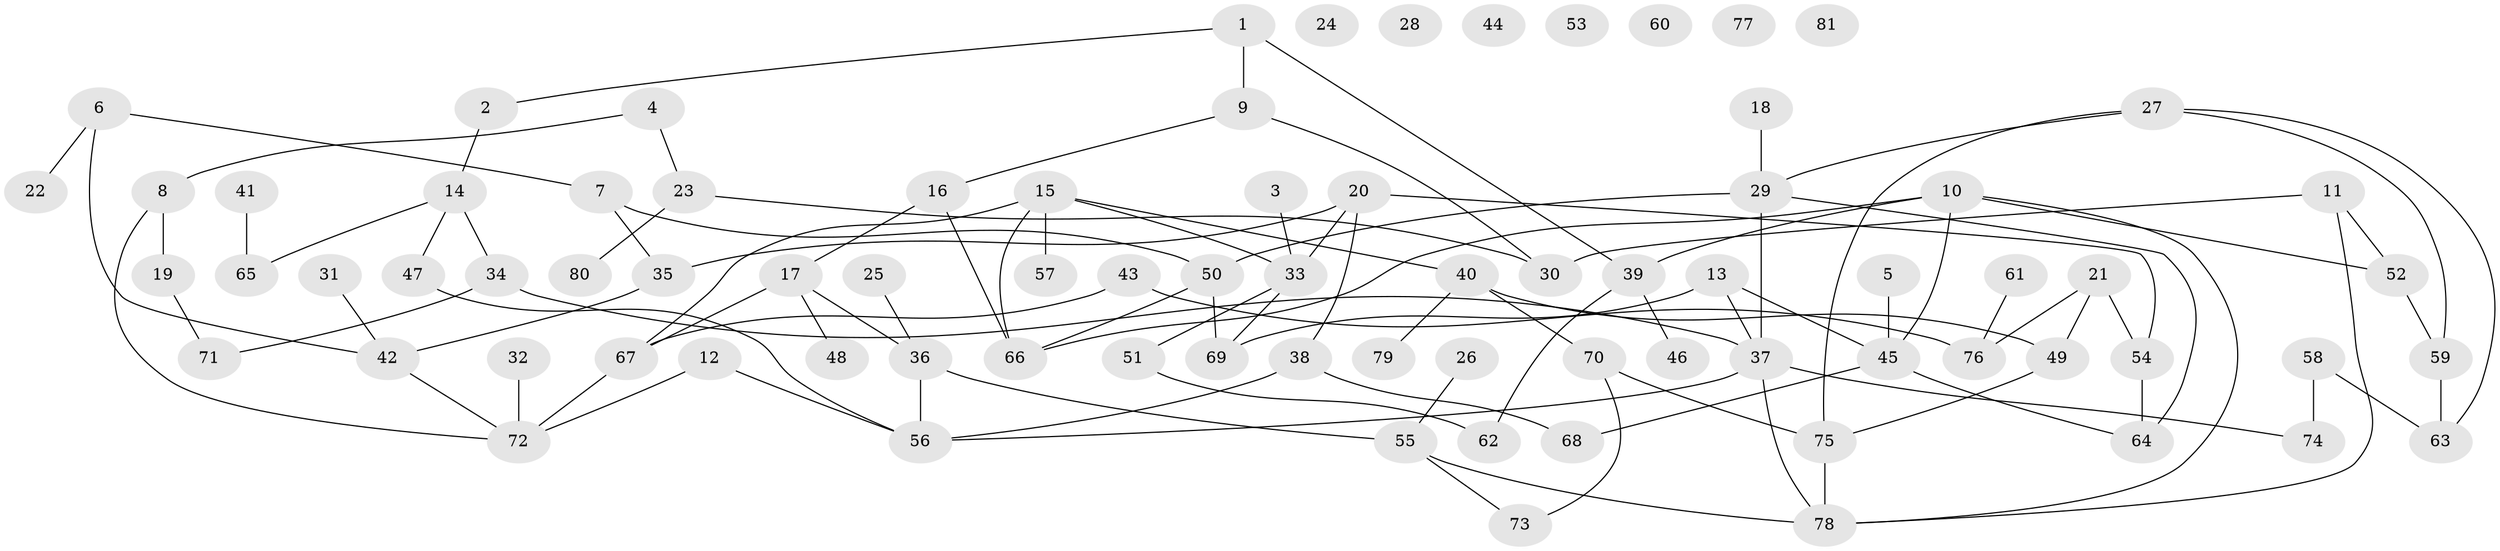 // coarse degree distribution, {3: 0.18181818181818182, 4: 0.12727272727272726, 2: 0.14545454545454545, 1: 0.2, 7: 0.10909090909090909, 6: 0.01818181818181818, 5: 0.09090909090909091, 0: 0.12727272727272726}
// Generated by graph-tools (version 1.1) at 2025/23/03/03/25 07:23:24]
// undirected, 81 vertices, 105 edges
graph export_dot {
graph [start="1"]
  node [color=gray90,style=filled];
  1;
  2;
  3;
  4;
  5;
  6;
  7;
  8;
  9;
  10;
  11;
  12;
  13;
  14;
  15;
  16;
  17;
  18;
  19;
  20;
  21;
  22;
  23;
  24;
  25;
  26;
  27;
  28;
  29;
  30;
  31;
  32;
  33;
  34;
  35;
  36;
  37;
  38;
  39;
  40;
  41;
  42;
  43;
  44;
  45;
  46;
  47;
  48;
  49;
  50;
  51;
  52;
  53;
  54;
  55;
  56;
  57;
  58;
  59;
  60;
  61;
  62;
  63;
  64;
  65;
  66;
  67;
  68;
  69;
  70;
  71;
  72;
  73;
  74;
  75;
  76;
  77;
  78;
  79;
  80;
  81;
  1 -- 2;
  1 -- 9;
  1 -- 39;
  2 -- 14;
  3 -- 33;
  4 -- 8;
  4 -- 23;
  5 -- 45;
  6 -- 7;
  6 -- 22;
  6 -- 42;
  7 -- 35;
  7 -- 50;
  8 -- 19;
  8 -- 72;
  9 -- 16;
  9 -- 30;
  10 -- 39;
  10 -- 45;
  10 -- 52;
  10 -- 66;
  10 -- 78;
  11 -- 30;
  11 -- 52;
  11 -- 78;
  12 -- 56;
  12 -- 72;
  13 -- 37;
  13 -- 45;
  13 -- 69;
  14 -- 34;
  14 -- 47;
  14 -- 65;
  15 -- 33;
  15 -- 40;
  15 -- 57;
  15 -- 66;
  15 -- 67;
  16 -- 17;
  16 -- 66;
  17 -- 36;
  17 -- 48;
  17 -- 67;
  18 -- 29;
  19 -- 71;
  20 -- 33;
  20 -- 35;
  20 -- 38;
  20 -- 54;
  21 -- 49;
  21 -- 54;
  21 -- 76;
  23 -- 30;
  23 -- 80;
  25 -- 36;
  26 -- 55;
  27 -- 29;
  27 -- 59;
  27 -- 63;
  27 -- 75;
  29 -- 37;
  29 -- 50;
  29 -- 64;
  31 -- 42;
  32 -- 72;
  33 -- 51;
  33 -- 69;
  34 -- 37;
  34 -- 71;
  35 -- 42;
  36 -- 55;
  36 -- 56;
  37 -- 56;
  37 -- 74;
  37 -- 78;
  38 -- 56;
  38 -- 68;
  39 -- 46;
  39 -- 62;
  40 -- 49;
  40 -- 70;
  40 -- 79;
  41 -- 65;
  42 -- 72;
  43 -- 67;
  43 -- 76;
  45 -- 64;
  45 -- 68;
  47 -- 56;
  49 -- 75;
  50 -- 66;
  50 -- 69;
  51 -- 62;
  52 -- 59;
  54 -- 64;
  55 -- 73;
  55 -- 78;
  58 -- 63;
  58 -- 74;
  59 -- 63;
  61 -- 76;
  67 -- 72;
  70 -- 73;
  70 -- 75;
  75 -- 78;
}

